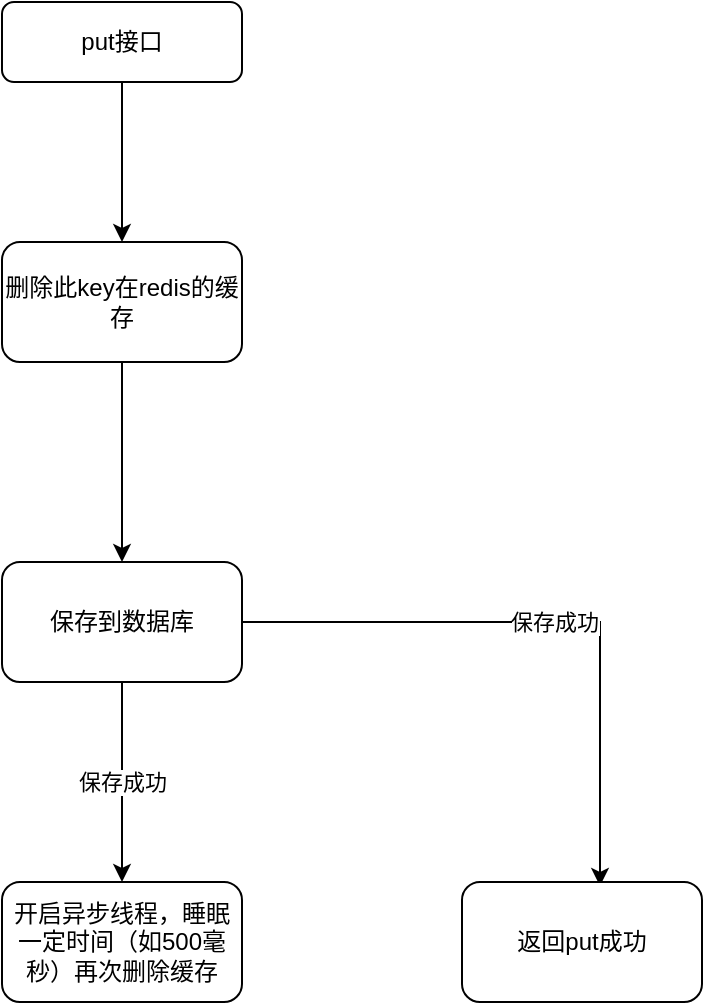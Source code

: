 <mxfile version="14.6.12" type="github">
  <diagram id="C5RBs43oDa-KdzZeNtuy" name="Page-1">
    <mxGraphModel dx="1422" dy="763" grid="1" gridSize="10" guides="1" tooltips="1" connect="1" arrows="1" fold="1" page="1" pageScale="1" pageWidth="827" pageHeight="1169" math="0" shadow="0">
      <root>
        <mxCell id="WIyWlLk6GJQsqaUBKTNV-0" />
        <mxCell id="WIyWlLk6GJQsqaUBKTNV-1" parent="WIyWlLk6GJQsqaUBKTNV-0" />
        <mxCell id="cEIBkgwO9S1BXHAtEz54-1" style="edgeStyle=orthogonalEdgeStyle;rounded=0;orthogonalLoop=1;jettySize=auto;html=1;" parent="WIyWlLk6GJQsqaUBKTNV-1" source="WIyWlLk6GJQsqaUBKTNV-3" target="cEIBkgwO9S1BXHAtEz54-0" edge="1">
          <mxGeometry relative="1" as="geometry" />
        </mxCell>
        <mxCell id="WIyWlLk6GJQsqaUBKTNV-3" value="put接口" style="rounded=1;whiteSpace=wrap;html=1;fontSize=12;glass=0;strokeWidth=1;shadow=0;" parent="WIyWlLk6GJQsqaUBKTNV-1" vertex="1">
          <mxGeometry x="160" y="80" width="120" height="40" as="geometry" />
        </mxCell>
        <mxCell id="cEIBkgwO9S1BXHAtEz54-13" style="edgeStyle=orthogonalEdgeStyle;rounded=0;orthogonalLoop=1;jettySize=auto;html=1;entryX=0.5;entryY=0;entryDx=0;entryDy=0;" parent="WIyWlLk6GJQsqaUBKTNV-1" source="cEIBkgwO9S1BXHAtEz54-0" target="cEIBkgwO9S1BXHAtEz54-3" edge="1">
          <mxGeometry relative="1" as="geometry" />
        </mxCell>
        <mxCell id="cEIBkgwO9S1BXHAtEz54-0" value="&lt;span&gt;删除此&lt;span lang=&quot;EN-US&quot;&gt;key&lt;/span&gt;在&lt;span lang=&quot;EN-US&quot;&gt;redis&lt;/span&gt;的缓存&lt;/span&gt;" style="rounded=1;whiteSpace=wrap;html=1;" parent="WIyWlLk6GJQsqaUBKTNV-1" vertex="1">
          <mxGeometry x="160" y="200" width="120" height="60" as="geometry" />
        </mxCell>
        <mxCell id="cEIBkgwO9S1BXHAtEz54-15" value="保存成功" style="edgeStyle=orthogonalEdgeStyle;rounded=0;orthogonalLoop=1;jettySize=auto;html=1;entryX=0.5;entryY=0;entryDx=0;entryDy=0;" parent="WIyWlLk6GJQsqaUBKTNV-1" source="cEIBkgwO9S1BXHAtEz54-3" target="cEIBkgwO9S1BXHAtEz54-14" edge="1">
          <mxGeometry relative="1" as="geometry" />
        </mxCell>
        <mxCell id="DmDBR54c3lFsxYIR5Bxn-1" value="保存成功" style="edgeStyle=orthogonalEdgeStyle;rounded=0;orthogonalLoop=1;jettySize=auto;html=1;entryX=0.575;entryY=0.033;entryDx=0;entryDy=0;entryPerimeter=0;" edge="1" parent="WIyWlLk6GJQsqaUBKTNV-1" source="cEIBkgwO9S1BXHAtEz54-3" target="DmDBR54c3lFsxYIR5Bxn-0">
          <mxGeometry relative="1" as="geometry" />
        </mxCell>
        <mxCell id="cEIBkgwO9S1BXHAtEz54-3" value="&lt;span&gt;保存到数据库&lt;/span&gt;" style="rounded=1;whiteSpace=wrap;html=1;" parent="WIyWlLk6GJQsqaUBKTNV-1" vertex="1">
          <mxGeometry x="160" y="360" width="120" height="60" as="geometry" />
        </mxCell>
        <mxCell id="cEIBkgwO9S1BXHAtEz54-14" value="开启异步线程，&lt;span&gt;睡眠一定时间（如&lt;span lang=&quot;EN-US&quot;&gt;500&lt;/span&gt;毫秒）再次删除缓存&lt;/span&gt;" style="rounded=1;whiteSpace=wrap;html=1;" parent="WIyWlLk6GJQsqaUBKTNV-1" vertex="1">
          <mxGeometry x="160" y="520" width="120" height="60" as="geometry" />
        </mxCell>
        <mxCell id="DmDBR54c3lFsxYIR5Bxn-0" value="返回put成功" style="rounded=1;whiteSpace=wrap;html=1;" vertex="1" parent="WIyWlLk6GJQsqaUBKTNV-1">
          <mxGeometry x="390" y="520" width="120" height="60" as="geometry" />
        </mxCell>
      </root>
    </mxGraphModel>
  </diagram>
</mxfile>
